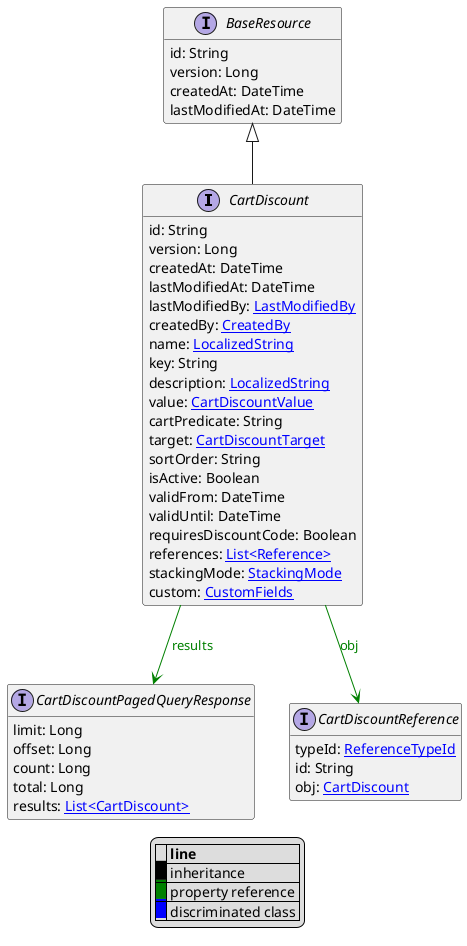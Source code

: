 @startuml

hide empty fields
hide empty methods
legend
|= |= line |
|<back:black>   </back>| inheritance |
|<back:green>   </back>| property reference |
|<back:blue>   </back>| discriminated class |
endlegend
interface CartDiscount [[CartDiscount.svg]] extends BaseResource {
    id: String
    version: Long
    createdAt: DateTime
    lastModifiedAt: DateTime
    lastModifiedBy: [[LastModifiedBy.svg LastModifiedBy]]
    createdBy: [[CreatedBy.svg CreatedBy]]
    name: [[LocalizedString.svg LocalizedString]]
    key: String
    description: [[LocalizedString.svg LocalizedString]]
    value: [[CartDiscountValue.svg CartDiscountValue]]
    cartPredicate: String
    target: [[CartDiscountTarget.svg CartDiscountTarget]]
    sortOrder: String
    isActive: Boolean
    validFrom: DateTime
    validUntil: DateTime
    requiresDiscountCode: Boolean
    references: [[Reference.svg List<Reference>]]
    stackingMode: [[StackingMode.svg StackingMode]]
    custom: [[CustomFields.svg CustomFields]]
}
interface BaseResource [[BaseResource.svg]]  {
    id: String
    version: Long
    createdAt: DateTime
    lastModifiedAt: DateTime
}


interface CartDiscountPagedQueryResponse [[CartDiscountPagedQueryResponse.svg]]  {
    limit: Long
    offset: Long
    count: Long
    total: Long
    results: [[CartDiscount.svg List<CartDiscount>]]
}
interface CartDiscountReference [[CartDiscountReference.svg]]  {
    typeId: [[ReferenceTypeId.svg ReferenceTypeId]]
    id: String
    obj: [[CartDiscount.svg CartDiscount]]
}

CartDiscount --> CartDiscountPagedQueryResponse #green;text:green : "results"
CartDiscount --> CartDiscountReference #green;text:green : "obj"
@enduml
